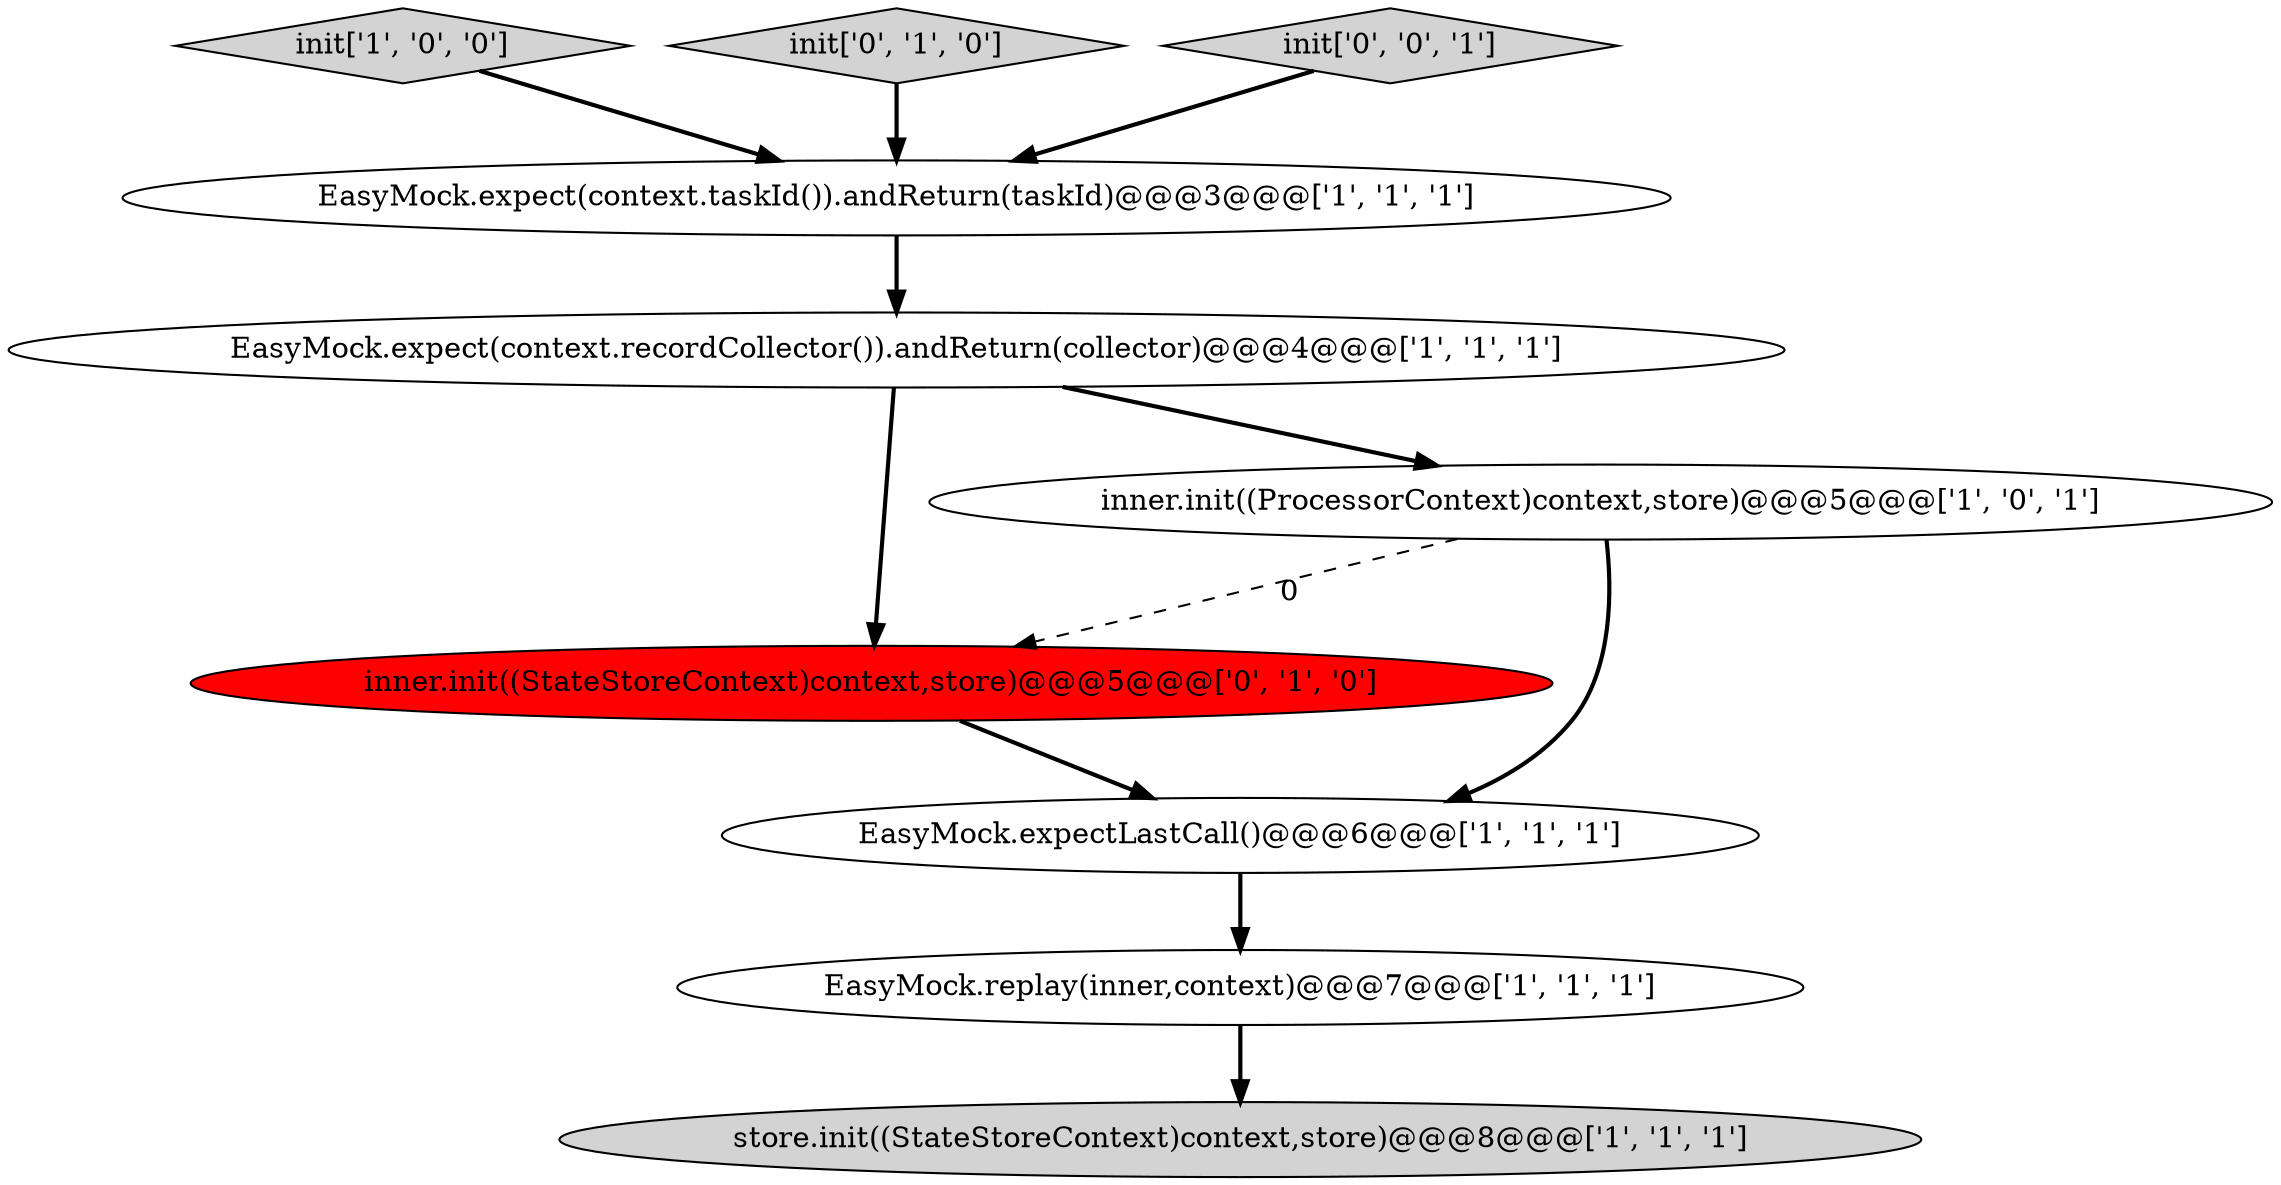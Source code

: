 digraph {
2 [style = filled, label = "EasyMock.expectLastCall()@@@6@@@['1', '1', '1']", fillcolor = white, shape = ellipse image = "AAA0AAABBB1BBB"];
4 [style = filled, label = "EasyMock.expect(context.recordCollector()).andReturn(collector)@@@4@@@['1', '1', '1']", fillcolor = white, shape = ellipse image = "AAA0AAABBB1BBB"];
3 [style = filled, label = "init['1', '0', '0']", fillcolor = lightgray, shape = diamond image = "AAA0AAABBB1BBB"];
0 [style = filled, label = "EasyMock.replay(inner,context)@@@7@@@['1', '1', '1']", fillcolor = white, shape = ellipse image = "AAA0AAABBB1BBB"];
6 [style = filled, label = "EasyMock.expect(context.taskId()).andReturn(taskId)@@@3@@@['1', '1', '1']", fillcolor = white, shape = ellipse image = "AAA0AAABBB1BBB"];
7 [style = filled, label = "init['0', '1', '0']", fillcolor = lightgray, shape = diamond image = "AAA0AAABBB2BBB"];
8 [style = filled, label = "inner.init((StateStoreContext)context,store)@@@5@@@['0', '1', '0']", fillcolor = red, shape = ellipse image = "AAA1AAABBB2BBB"];
1 [style = filled, label = "store.init((StateStoreContext)context,store)@@@8@@@['1', '1', '1']", fillcolor = lightgray, shape = ellipse image = "AAA0AAABBB1BBB"];
5 [style = filled, label = "inner.init((ProcessorContext)context,store)@@@5@@@['1', '0', '1']", fillcolor = white, shape = ellipse image = "AAA0AAABBB1BBB"];
9 [style = filled, label = "init['0', '0', '1']", fillcolor = lightgray, shape = diamond image = "AAA0AAABBB3BBB"];
5->8 [style = dashed, label="0"];
4->8 [style = bold, label=""];
6->4 [style = bold, label=""];
3->6 [style = bold, label=""];
5->2 [style = bold, label=""];
2->0 [style = bold, label=""];
8->2 [style = bold, label=""];
4->5 [style = bold, label=""];
0->1 [style = bold, label=""];
7->6 [style = bold, label=""];
9->6 [style = bold, label=""];
}
